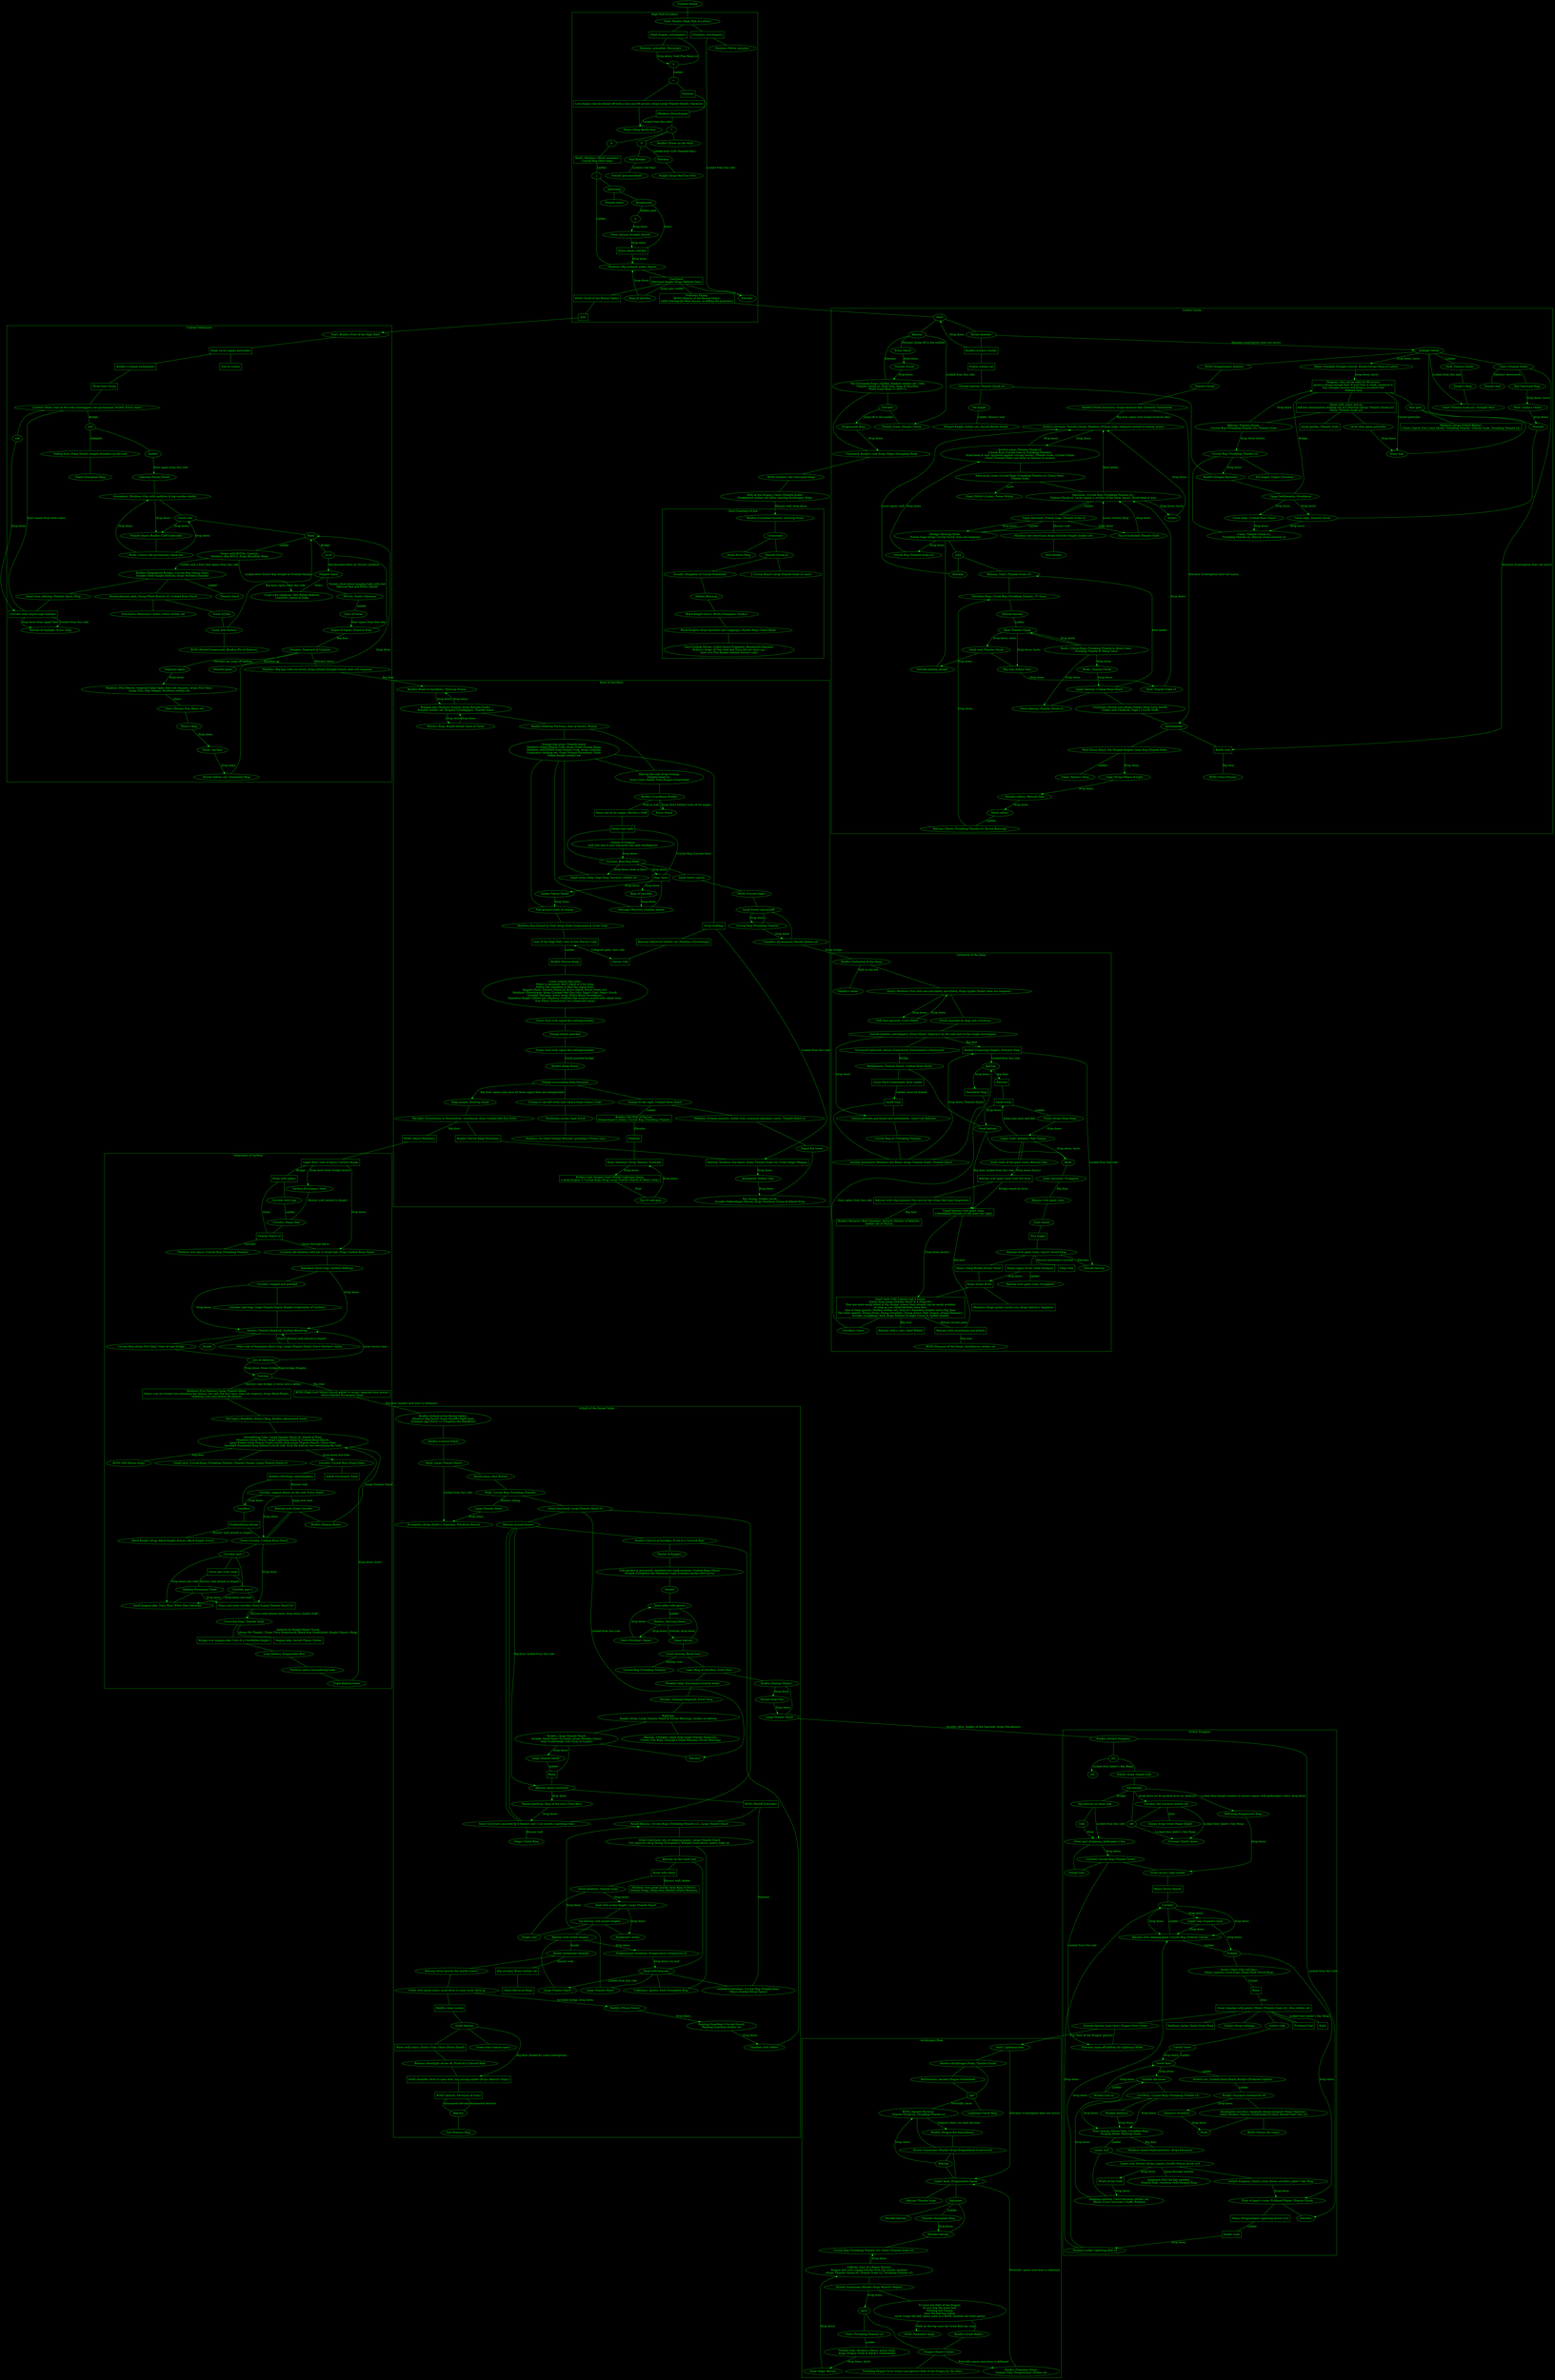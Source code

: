 // Unexplored nodes:

// Missing items:
// NG+ rings.

// Todo:
// Add all NPC Invaders.

graph maps {
	bgcolor=black;
	color=green1;
	fontcolor=green1;
	node [color=green1 fontcolor=green1];
	edge [color=green1 fontcolor=green1];

root [label="Firelink Shrine"];
root -- 1;

subgraph clusterHighwall {
	label = "High Wall of Lothric";
	1 [label="Start, Bonfire (High Wall of Lothric)"];
	a [label="Dead dragon, worshippers" shape=box];
	b [label="Crossbow, worshippers" shape=box];
	1 -- a;
	1 -- b;
	b -- 3 [dir=forward label="Locked from this side"];
	b -- 2;
	2 [label="Miniboss (Worm monster)"];
	a -- 4;
	a -- 5;
	4 -- 5 [dir=forward label="Drop down, Gold Pine Resin x2"];
	4 [label="Enemies, grenadier, Binoculars"];
	5 -- c [label="Ladder"];
	c -- d;
	c -- e;
	d [label="Live dragon (can be chased off with a bow and 99 arrows, drops Large Titanite Shard), Claymore" shape=box];
	e [label="Enemies" shape=box];
	e -- f;
	f [label="Miniboss (Swordsman)" shape=box];
	f -- 6 [dir=forward label="Locked from this side"];
	d -- 6;
	6 [label="Mimic (Deep Battle Axe)"];
	f -- 7;
	7 -- g;
	g [label="Bonfire (Tower on the Wall)"];
	7 -- 8;
	7 -- 9;
	9 -- h [label="Locked door (Lift Chamber Key)"];
	h [label="Elevator"];
	h -- hx1;
	hx1 [label="Knight (drops Red Eye Orb)"];
	9 -- 10;
	10 [label="Mail Breaker"];
	10 -- 11 [label="Locked (Cell Key)"];
	11 [label="Greirat (prisoner/thief)"];
	8 -- i;
	i [label="Roofs, Miniboss (Worm monster),\n\
Crystal Bug (Raw Gem)" shape=box];
	i -- j [label="Ladder"];
	j -- 13 [label="Ladder"];
	j -- 12;
	12 [label="Spearman"];
	12 -- 14;
	14 [label="Titanite shard"];
	12 -- 15;
	15 [label="Broadsword"];
	15 -- k [label="Hidden path"];
	k -- l [dir=forward label="Drop down" shape=box];
	l [label="Chest (Astora Straight Sword)"];
	l -- m [dir=forward label="Drop down"];
	15 -- m [label="Stairs"];
	m [label="Estus shard, Cell Key" shape=box];
	m -- 13 [dir=forward label="Drop down"];
	13 [label="Miniboss (Big polearm dude), Rapier"];
	13 -- n;
	n [label="Courtyard,\n\
Red-eyed knight (drops Refined Gem)" shape=box];
	n -- o;
	o [label="Priestess Emma,\n\
BOSS (Dancer of the Boreal Valley)\n\
(after beating all other bosses, or killing the priestess)" shape=box];
	n -- p;
	p [label="BOSS (Vordt of the Boreal Valley)" shape=box];
	p -- q;
	q [label="Exit" shape=box];
	n -- 3;
	3 [label="Elevator"];
	n -- r [label="Jump onto rooflet"];
	r [label="Ring of Sacrifice"];
	r -- 13 [dir=forward label="Drop down"];

	// [label=""];
}

subgraph clusterDarkCemetary {
	label = "Dark Cemetary of Ash";

	cf58 [label="Bonfire (Untended Graves), Shriving Stone"];
	cf58 -- cf59;
	cf59 [label="Crossroads"];
	cf59 -- cf60;
	cf59 -- cf61;
	cf60 [label="Ashen Estus Ring"];
	cf61 [label="Titanite Chunk x2"];
	cf61 -- cf62;
	cf62 [label="Invader (Daughter of Crystal Kriemhild)"];
	cf61 -- cf63;
	cf63 [label="2 Crystal Beasts (drop Titanite Scale x2 each)"];
	cf62 -- cf64;
	cf64 [label="Hidden Blessing"];
	cf64 -- cf65;
	cf65 [label="Black Knight Glaive, BOSS (Champion Gundyr)"];
	cf65 -- cf66;
	cf66 [label="Black Knights (drop Gauntlets and Leggings), Hornet Ring, Chaos Blade"];
	cf66 -- cf67;
	cf67 [label="Dark Firelink Shrine, Coiled Sword Fragment, Blacksmith Hammer,\n\
Hollow's Ashes (if Yoel died and Yuria did not show up),\n\
Eyes of a Fire Keeper (behind illusory wall)"];

	// [label=""];
}

o -- lc1;

q -- us1 [dir=forward];

subgraph clusterUndeadSettlement {
	label = "Undead Settlement";
	us1 [label="Start, Bonfire (Foot of the High Wall)"];
	us1 -- us2;
	us2 [label="Road, Lever (opens portcullis)" shape=box];
	us2 -- us3;
	us2 -- us4;
	us4 [label="Yoel of Londor" shape=box];
	us3 [shape=box label="Bonfire (Undead Settlement)"];
	us3 -- us5;
	us5 [shape=box label="Three-story house"];
	us5 -- us6;
	us6  [label="Loretta's Bone, tree on fire with worshippers, fat pyromancer, Ember, Estus shard"];
	us6 -- us8;
	us6 -- us9 [label="Bridge"];
	us9 -- us10;
	us9 -- us11 [label="Sidepath"];
	us11 [label="Fading Soul, Plank Shield, ranged attackers on the roof"];
	us11 -- us11b;
	us11b [label="Flame Stoneplate Ring"];
	us10 [label="Stables"];
	us10 -- us12 [dir=forward label="Door opens from this side"];
	us12 [label="Caduceus Round Shield"];
	us12 -- us13
	us13 [label="Grenadiers, Miniboss (Guy with cauldron & big wooden shield)"];
	us13 -- us14;
	us14 [label="South side"];
	us14 -- us15 [dir=forward label="Drop down"];
	us13 -- us15 [dir=forward label="Drop down"];
	us15 [label="Titanite shard, Bonfire (Cliff Underside)"];
	us15 -- us16;
	us16 [label="Roofs, Cornyx the pyromancer, Hand Axe"];
	us16 -- us14 [dir=forward label="Drop down"];
	us16 -- us13 [dir=forward label="Drop down"];
	us14 -- us17;
	us17 [label="Road"];
	us17 -- us18 [label="Bridge"];
	us17 -- us20 [label="Ladder"];
	us20 [label="Sewer with ROUSs, Caestus,\n\
Miniboss (Big ROUS, drops Bloodbite Ring)"];
	us20 -- us33 [dir=forward label="Locked door (Grave Key, bought at Firelink Shrine.)"];
	us20 -- us22 [dir=forward label="Ladder and a door that opens from this side"];
	us22 [label="Bonfire (Dilapidated Bridge), Crystal Bug (Sharp Gem),\n\
Invader (Holy Knight Hodrick, drops Vertebra Shackle)"];
	us22 -- us23 [label="Ladder"];
	us23 [label="Titanite shard"];
	us22 -- us24;
	us24 [label="Small town clearing, Titanite shard, Whip"];
	us24 -- us25;
	us25 [shape=box label="Corridor with corpse-cage enemies"];
	us25 -- us26 [dir=forward label="Locked from this side"];
	us26 [label="Warrior of Sunlight, Estus Soup"];
	us25 -- us26 [dir=forward label="Drop down from upper floor"];
	us25 -- us6 [label="Door (opens from both sides)"];
	us22 -- us27;
	us8 -- us25 [dir=forward label="Drop down"];
	us27 [label="Bombardement path, Young White Branch x3, Undead Bone Shard"];
	us27 -- us28;
	us28 [label="Great Scythe"];
	us27 -- us29;
	us29 [label="Graveyard, Mortician's Ashes, Cleric clothes set"];
	us28 -- us30;
	us30 [label="Castle with flowers"];
	us30 -- us17 [dir=forward label="Big door, opens from this side"];
	us30 -- us31;
	us31 [label="BOSS (Rotted Greatwood), Bonfire (Pit of Hollows)"];
	us18 -- us32 [dir=forward label="Get knocked down by thrown cauldron"];
	us32 [label="Titanite shard"];
	us32 -- us33 [label="Stairs"];
	us32 -- us34 [label="Tunnel, shoot down hanging body with loot\n\
(Blessed Red and White Shield)"];
	us33 [label="Crypt with skeletons, Red Hilted Halberd,\n\
Loincloth, statue of Velka"];
	us34 [label="ROUSs, Saint's Talisman"];
	us34 -- us36 [label="Ladder"];
	us36 -- us37 [dir=forward label="Door opens from this side"];
	us36 [label="Irina of Carim"];
	us37 [label="Eygon of Carim, friend to Irina"];
	us18 -- us37;
	us37 -- us38 [label="Big door"];
	us38 [label="Elevator, Siegward of Catarina"];
	us38 -- us39 [label="Elevator down"];
	us39 [label="Miniboss (Big guy with ice sword, drops Irithyll Straight Sword, does not respawn)"];
	us38 -- us40 [label="Elevator up"];
	us40 [label="Peaceful giant"];
	us38 -- us41 [label="Elevator up, jump off halfway"];
	us41 [label="Siegward again"];
	us41 -- us42 [dir=forward label="Drop down"];
	us42 [label="Miniboss (Fire Demon, Siegward helps fight, does not respawn, drops Fire Gem),\n\
Large Club, Pale Tongue, Northern clothes set"];
	us42 -- us43 [label="Stairs"];
	us43 [label="Chest (Human Pine Resin x4)"];
	us43 -- us44;
	us44 [label="Flynn's Ring"];
	us44 -- us45 [dir=forward label="Drop down"];
	us45 [label="Tower, top floor"];
	us45 -- us46 [dir=forward label="Drop down"];
	us46 [label="Mirrah clothes set, Chloranthy Ring"];
	us46 -- us17 [dir=forward label="Drop down"];

	// [label=""];
}

us39 -- rs1 [dir=forward label="Big door"];

subgraph clusterRoadOfSacrifices {
	label = "Road of Sacrifices";
	rs1 [label="Bonfire (Road of Sacrifices), Shriving Stones"];
	rs1 -- rs2 [dir=forward label="Drop down"];
	rs2 [label="Brigand Axe, Miniboss (hunter, drops Butcher Knife),\n\
Brigand clothes set, Brigand Twindaggers, Titanite shard"];
	rs2 -- rs1 [dir=forward label="Drop down"];
	rs2 -- rs2b [dir=forward label="Drop down"];
	rs2b [label="Morne's Ring, Braille Divine Tome of Carim"];
	rs2b -- rs2 [dir=forward label="Drop down"];
	rs2 -- rs3;
	rs3 [label="Bonfire (Halfway Fortress), Anri of Astora, Horace"];
	rs3 -- rs4;
	rs4 [label="Swamp (big area), Titanite shard,\n\
Miniboss (Giant Enemy Crab, drops Great Swamp Ring),\n\
Miniboss (ANOTHER Giant Enemy Crab, drops nothing),\n\
Conjurator clothing set, Great Swamp Pyromancy Tome,\n\
Fallen Knight clothes set"];
	rs4 -- rs5;
	rs5 [shape=box label="Stone building"];
	rs5 -- rs6 [dir=forward label="Locked from this side"];
	rs5 -- rs7;
	rs7 [shape=box label="Balcony, Sellsword clothes set, Miniboss (Swordsman)"];
	rs3 -- rs8;
	rs4 -- rs8;
	rs8 [label="Hills by the side of the Swamp,\n\
Titanite shard x2, \n\
Grass Crest Shield, Twin Dragon Greatshield"];
	rs8 -- rs9;
	rs4 -- rs10;
	rs9 [label="Bonfire (Crucifixion Woods)"];
	rs10 [label="Small stone cellar, Sage Ring, Sorcerer clothes set"];
	rs4 -- rs11;
	rs11 [label="Message (Warriors slumber ahead)"];
	rs4 -- rs12;
	rs12 [label="Flat ground south of swamp"];
	rs12 -- rs13;
	rs9 -- rs14;
	rs14 [label="Estus Shard"];
	rs9 -- rs15 [label="Hole in wall"];
	rs9 -- rs14 [dir=forward label="Drop down behind room of ice mages"];
	rs15 [shape=box label="Room full of ice mages, Heretic's Staff"];
	rs15 -- rs21;
	rs16 -- rs12 [dir=forward label="Drop down"];
	rs16 [label="Golden Falcon Shield"];
	rs11 -- rs18;
	rs18 [shape=box label="Stair room"];
	rs18 -- rs16 [dir=forward label="Drop down"];
	rs18 -- rs19 [dir=forward label="Drop down"];
	rs19 [label="Ring of Sacrifice"];
	rs19 -- rs11 [dir=forward label="Drop down"];
	rs13 [label="Miniboss Duo (Sword & Club, drops Exile Greatsword & Great Club)"];
	rs21 [shape=box label="Stone ruin walls"];
	rs21 -- rs18 [label="Crystal Bug (Crystal Gem)"];
	rs21 -- rs22;
	rs21 -- rs25;
	rs22 [label="Corridor, Blue Bug Pellet"];
	rs22 -- rs10 [dir=forward label="Drop down (hole in floor)"];
	rs13 -- rs20;
	rs20 [shape=box label="View of the High Wall, view of loot (Farron Coal)"];
	rs20 -- rs23 [label="Ladder"];
	rs23 [shape=box label="Bonfire (Farron Keep)"];
	rs22 -- rs18 [dir=forward label="Drop down"];
	rs22 -- rs24;
	rs24 [label="Small forest canyon"];
	rs24 -- rs26;
	rs26 [label="BOSS (Crystal Sage)"];
	rs25 -- rs22 [dir=forward label="Drop down"];
	rs25 [label="Orbeck of Vinheim\n\
(will only join if your character has high intelligence)"];
	rs26 -- rs27;
	rs27 [label="Small forest canyon/cliff"];
	rs27 -- rs28 [dir=forward label="Drop down"];
	rs28 [label="Crystal Bug (Twinkling Titanite)"];
	rs28 -- rs27;
	rs27 -- rs29;
	rs28 -- rs29 [dir=forward label="Drop down"];
	rs29 [label="Campfire, pyromancer, Herald clothes set"];
	rs7 -- rs32;
	rs32 [shape=box label="Farron Coal"];
	rs20 -- rs32 [dir=both label="Collapsed gate, view only"];
	rs6 [shape=box label="Miniboss (Ice Beast, like the one from the first level)"];
	rs23 -- rs33;
	rs33 [label="Lower swamp (big area),\n\
Water is poisoned; don't stand in it for long.\n\
Follow the campfires to find the signal fires.\n\
Ragged Mask, Titanite Shard x5, Estus Shard, Prism Stone x10,\n\
Miniboss (Swordsman, drops Cracked Red Eye Orb), Sage's Coal, Sage's Scroll,\n\
Sunlight Talisman, Estus Soup, Wolf's Blood Swordgrass,\n\
Nameless Knight clothes set, Miniboss (Godzilla-like creature armed with whole tree),\n\
Iron Flesh, Greatsword (on a dead-end ramp)"];
	rs33 -- rs34;
	rs34 [label="Stone ruins with signal fire (extinguishable)"];
	rs34 -- rs34b;
	rs34b [label="Swamp island, guarded"];
	rs34b -- rs35;
	rs35 [label="Stone ruins with signal fire (extinguishable)"];
	rs35 -- rs36 [label="Small guarded bridge"];
	rs36 [label="Bonfire (Keep Ruins)"];
	rs36 -- rs37;
	rs37 [label="Swamp surrounding Keep Entrance"];
	rs37 -- rs38 [dir=forward label="Big door, opens only once all three signal fires are extinguished"];
	rs38 [label="Keep proper, Shriving Stone"];
	rs37 -- rs39;
	rs39 [label="Swamp to the left (with loot) (and a Giant Enemy Crab)"];
	rs37 -- rs40;
	rs40 [label="Swamp to the right, Undead Bone Shard"];
	rs40 -- rs41 [label="Ladder"];
	rs41 [shape=box label="Bonfire (Old Wolf of Farron),\n\
Dreamchaser's Ashes, Crystal Bug (Twinkling Titanite)"];
	rs41 -- rs42 [label="Elevator"];
	rs39 -- rs43;
	rs43 [label="Mushroom corner, Sage Scroll"];
	rs43 -- rs44;
	rs44 [label="Miniboss (3x Giant Swamp Monster) guarding a Poison Gem"];
	rs42 [shape=box label="Platform"];
	rs42 -- rs45;
	rs45 [shape=box label="Road, Miniboss (Stray Demon), Greataxe"];
	rs45 -- rs46 [dir=forward label="Drop down"];
	rs46 [shape=box label="Broken road, Dragon Crest Shield, Lightning Spear,\n\
a dead dragon, 3 Crystal Bugs (drop Large Titanite Shards & Heavy Gem)"];
	rs46 -- rs47 [label="Stair"];
	rs47 [label="Top of road-gate"];
	rs47 -- rs45 [dir=forward label="Drop down"];
	rs40 -- rs48;
	rs48 [label="Miniboss (Swamp monster, wields tree, summons kamikaze souls), Titanite Shard x2"];
	rs48 -- rs49;
	rs49 [label="Signal fire tower"];
	rs49 -- rs54;
	rs54 [label="Far swamp, Golden Scroll,\n\
Invader (Yellowfinger Heysel, drops Xanthous Crown & Heysel Pick)"];
	rs55 [label="Atonement, Hollow Gem"];
	rs55 -- rs54 [dir=forward label="Drop down"];
	rs38 -- rs50;
	rs50 [label="Big fight (Swordsmen vs Werewolves, swordsmen drop Cracked Red Eye Orbs)"];
	rs50 -- rs51 [label="Big door"];
	rs51 [shape=box label="BOSS (Abyss Watchers)"];
	rs50 -- rs52;
	rs52 [shape=box label="Bonfire (Farron Keep Perimeter)"];
	rs52 -- rs6;
	rs6 [shape=box label="Balcony, Miniboss (Ice beast, drops Titanite Scale x2), Great Magic Weapon"];
	rs6 -- rs55 [dir=forward label="Drop down"];

	// [label=""];
}

rs51 -- cc1;

rs29 -- cd1 [label="Stone bridge"];

subgraph clusterCathedralOfTheDeep {
	label = "Cathedral of the Deep";

	cd1 [label="Bonfire (Cathedral of the Deep)"];
	cd1 -- cd1b [label="Path to the left"];
	cd1b [label="Paladin's Ashes"];
	cd1 -- cd2;
	cd2 [label="Stairs, Miniboss (Guy with axe and shield, and friend, drops Spider Shield, does not respawn)"];
	cd2 -- cd3 [dir=forward label="Drop down"];
	cd2 -- cd4;
	cd3 [label="Cliff road upwards, Crest Shield"];
	cd3 -- cd2 [dir=forward label="Drop down"];
	cd4 [label="Forest guarded by dogs and crossbows"];
	cd4 -- cd5;
	cd5 [label="Suicide bomber, worshippers, Estus Shard, Siegward (in the well next to the single worshipper)"];
	cd5 -- cd6 [dir=forward label="Big door"];
	cd5 -- cd7;
	cd7 [label="Graveyard labyrinth, Astora Greatsword, Executioner's Greatsword"];
	cd7 -- cd8 [label="Bridge"];
	cd8 [label="Battlements, Titanite Shard, Undead Bone Shard"];
	cd8 -- cd9;
	cd9 [label="Great balcony"];
	cd9 -- cd10 [dir=forward label="Big door, locked from this side"];
	cd9 -- cd11;
	cd11 [label="Roofs"];
	cd6 [shape=box label="Bonfire (Cleansing Chapel), Notched Whip"];
	cd6 -- cd12 [dir=forward label="Locked from this side"];
	cd6 -- cd13 [dir=forward label="Locked from this side"];
	cd18 -- cd6 [dir=forward label="Drop down, Titanite Shard"];
	cd8 -- cd15;
	cd15 [shape=box label="Curse Ward Greatshield, Kick Ladder"];
	cd15 -- cd16 [dir=forward label="Ladder, must be kicked"];
	cd16 [shape=box label="Small room"];
	cd16 -- cd17;
	cd16 -- cd18;
	cd5 -- cd17 [dir=forward label="Drop down"];
	cd17 [label="Canyon between graveyard and battlements, Saint-tree Bellvine"];
	cd18 [label="Another graveyard, Miniboss (Ice Beast, drops Titanite Scale), Titanite Shard"];
	cd17 -- cd19;
	cd19 [label="Crystal Bug x2 (Twinkling Titanite)"];
	cd19 -- cd18;
	cd11 -- cd20;
	cd20 [label="Inner balconies, Evangelist"];
	cd20 -- cd21 [label="Big door"];
	cd21 [label="Balcony over giant room"];
	cd21 -- cd22;
	cd22 [label="Duel Charm"];
	cd22 -- cd23;
	cd23 [shape=box label="Fire mages"];
	cd23 -- cd24;
	cd24 [label="Balcony over giant room, Lloyd's Sword Ring"];
	cd24 -- cd12 [label="Elevator"];
	cd12 [label="Outside balcony"];
	cd24 -- cd25 [label="Narrow downstairs corridor"];
	cd25 [shape=box label="Deep Gem"];
	cd24 -- cd26;
	cd24 -- cd27;
	cd26 [shape=box label="Room (upper level), Seek Guidance"];
	cd26 -- cd29 [dir=forward label="Drop down"];
	cd26 -- cd28 [label="Ladder"];
	cd28 [label="Balcony over giant room, Evangelist"];
	cd29 [shape=box label="Room (lower level)"];
	cd27 [shape=box label="Mimic (Deep Braille Divine Tome)"];
	cd27 -- cd29;
	cd29 -- cd30;
	cd30 [shape=box label="Miniboss (Huge spider, curses you, drops Aldrich's Sapphire)"];
	cd29 -- cd31;
	cd31 [shape=box label="Giant room with 2 giants and 2 levers.\n\
Giants drop Large Titanite Shard & 4 Dung Pie.\n\
They are most easily killed in the sludge, where their attacks can be easily avoided,\n\
as long as you stand between their feet.\n\
One of them guards: Maiden clothes set, Soul of a Nameless Soldier, and a Big Door.\n\
The other guards: Drang Shoes, Drang Gauntlets, Drang Armor, Pale Tongue, Drang Hammers.\n\
Invader (Longfinger Kirk, drops Barbed Straight Sword & Spiked Shield)"];
	cd31 -- cd32;
	cd32 [label="Corridors, stairs"];
	cd32 -- cd13 [dir=forward label="Door opens from this side"];
	cd13 [label="Balcony"];
	cd13 -- cd18b [dir=forward label="Drop down"];
	cd18b [shape=box label="Poisonbite Ring"];
	cd18b -- cd18;
	cd13 -- cd35 [dir=forward label="Big door"];
	cd35 [shape=box label="Elevator"];
	cd35 -- cd36;
	cd36 [shape=box label="Small tower"];
	cd36 -- cd9 [dir=forward label="Drop down"];
	cd36 -- cd37 [label="Ladder"];
	cd37 [label="Priest (drops Deep Ring)"];
	cd37 -- cd38 [dir=forward label="Drop down"];
	cd38 [label="Upper roofs, Arbalest, Pale Tongue"];
	cd38 -- cd11 [dir=forward label="Drop down, hurts"];
	cd38 -- cd39;
	cd39 [label="Inner roofs of the giant room, Blessed Gem"];
	cd38 -- cd39;
	cd38 -- cd36 [dir=forward label="Jump (can miss and fall)"];
	cd31 -- cd40 [label="Behind second giant"];
	cd40  [shape=box label="Balcony with swordsman and priests"];
	cd40 -- cd41 [label="Fog door"];
	cd40 -- cd10 [label="Elevator"];
	cd10 [shape=box label="Upper balcony over giant room,\n\
Unbreakable Patches (if the stars are right)"];
	cd10 -- cd31 [dir=forward label="Drop down (hurts)"];
	cd41 [label="BOSS (Deacons of the Deep), Archdeacon clothes set"];
	cd39 -- cd42 [dir=forward label="Drop down (hurts)"];
	cd42 [shape=box label="Balcony over giant room with 3rd lever"];
	cd42 -- cd43;
	cd43 [shape=box label="Balcony with slug enemies (the neutral one drops Red Sign Soapstone)"];
	cd43 -- cd44 [label="Big door"];
	cd44 [shape=box label="Bonfire (Rosaria's Bed Chamber), Rosaria (Mother of Rebirth),\n\
clothes set of Thorns"];
	cd42 -- cd10 [dir=forward label="Bridge raised by lever"];
	cd31 -- cd45 [label="Big door"];
	cd45 [shape=box label="Balcony with a view, Saint Bident"];

	// [label=""];
}

subgraph clusterCatacombsOfCarthus {
	label = "Catacombs of Carthus";

	cc1 [shape=box label="Upper floor, view of abyss, Carthus Rouge"];
	cc1 -- cc2 [label="Bridge"];
	cc1 -- cc3 [dir=forward label="Drop down from bridge (hurts)"];
	cc1 -- cc55 [dir=forward label="Drop down"];
	cc2 [shape=box label="Room with pillars"];
	cc2 -- cc4;
	cc2 -- cc5 [label="Stairs"];
	cc4 [label="Corridor with trap"];
	cc4 -- cc7 [label="Ladder"];
	cc7 [label="Corridor, Sharp Gem"];
	cc7 -- cc5;
	cc5 -- cc55 [label="Stairs through abyss"];
	cc55 [label="Corridor, kill skeleton with hat to break ball, drops Undead Bone Shard"];
	cc55 -- cc8;
	cc5 -- cc9 [label="Corridor"];
	cc5 [shape=box label="Titanite Shard x2"];
	cc9 [label="Platform over abyss, Crystal Bug (Twinkling Titanite)"];
	cc3 [label="Carthus Pyromancy Tome"];
	cc3 -- cc7 [label="Illusory wall (attack to dispel)"];
	cc8 [label="Kamikaze Ghost trap, Carthus Milkring"];
	cc8 -- cc10;
	cc8 -- cc14 [dir=forward label="Drop down"];
	cc10 [label="Corridor, trapped and guarded"];
	cc10 -- cc14 [dir=forward label="Drop down"];
	cc10 -- cc13;
	cc13 [label="Corridor, ball-trap, Large Titanite Shard, Bonfire (Catacombs of Carthus)"];
	cc13 -- cc14;
	cc14 [label="Sewers, Titanite Shard x4, Carthus Bloodring"];
	cc14 -- cc15;
	cc15 [label="Crystal Bug (drops Fire Gem), View of rope bridge"];
	cc15 -- cc16;
	cc16 [label="Lots of skeletons"];
	cc16 -- cc17 [dir=forward label="Drop down, Stone bridge"];
	cc16 -- cc17 [label="Rope bridge (fragile)"];
	cc16 -- cc14 [dir=forward label="Lever lowers bars"];
	cc17 [label="Corridor"];
	cc17 -- cc18 [label="Big door"];
	cc18 [shape=box label="BOSS (High Lord Wolnir) (touch goblet to access separate boss arena),\n\
Grave Warden Pyromancy Tome"];
	cc14 -- cc20;
	cc20 [label="Ember"];
	cc14 -- cc21 [label="Stairs"];
	cc21 [label="Other side of Kamikaze Ghost trap, Large Titanite Shard, Grave Warden's Ashes"];
	cc21 -- cc14 [dir=forward label="Illusory wall (attack to dispel)"];
	cc17 -- cc22 [label="Destroy rope bridge, it turns into a ladder."];
	cc22 [shape=box label="Miniboss (Fire Demon), Large Titanite Shard,\n\
Mimic (can be tricked into attacking the demon, but only the first time; does not respawn, drops Black Blade),\n\
Skeletons (can also attack the demon)"];
	cc22 -- cc23;
	cc23 [label="Old Sage's Blindfold, Witch's Ring, Bonfire (Abandoned Tomb)"];
	cc23 -- cc24;
	cc24 [label="Smouldering Lake, Large Titanite Shard x4, Shield of Want,\n\
Miniboss (Great Worm, drops Lightning Stake & Undead Bone Shard),\n\
many Ember Giant Enemy Crabs (rarely drop Large Titanite Shard), Chaos Gem,\n\
Speckled Stoneplate Ring (behind a brick wall; trick the ballista into destroying the wall)"];
	cc24 -- cc25 [label="Fog door"];
	cc25 [label="BOSS (Old Demon King)"];
	cc24 -- cc26;
	cc26 [label="Small cave, Crystal Bugs (Twinkling Titanite, Titanite Chunk), Large Titanite Shard x2"];
	cc24 -- cc27 [dir=forward label="Drop down into hole"];
	cc27 [label="Corridor, Crystal Bug (Chaos Gem)"];
	cc27 -- cc28;
	cc27 -- cc29;
	cc28 [shape=box label="Bonfire (Old King's Antechamber)"];
	cc28 -- cc30;
	cc29 [shape=box label="Izalith Pyromancy Tome"];
	cc30 [label="Corridors"];
	cc30 -- cc31;
	cc31 [shape=box label="Firebreathing statues"];
	cc31 -- cc32;
	cc31 -- cc33 [label="Illusory wall (attack to dispel)"];
	cc33 [label="Black Knight (drops Black Knight Armor), Black Knight Sword"];
	cc32 [label="Great Corridor, Undead Bone Shard"];
	cc32 -- cc34;
	cc34 [label="Corridor, part 1"];
	cc34 -- cc35;
	cc34 -- cc36;
	cc35 [shape=box label="Grass and roots room"];
	cc35 -- cc36;
	cc36 [label="Corridor, part 2"];
	cc36 -- cc38 [dir=forward label="Drop down into hole"];
	cc34 -- cc38 [dir=forward label="Drop down into hole"];
	cc38 [label="Small magma lake, Toxic Mist, White Hair Talisman"];
	cc36 -- cc39;
	cc39 [shape=box label="Grass and roots corridor, Chest (Large Titanite Shard x3)"];
	cc39 -- cc40;
	cc40 [label="Curse-fog frogs, Titanite Scale"];
	cc40 -- cc41;
	cc39 -- cc40 [dir=forward label="Illusory wall behind chest, drop down, Izalith Staff"];
	cc40 -- cc42 [label="Ambush by Knight Slayer Tsorig\n\
(drops My Thanks!, Fume Ultra Greatsword, Black Iron Greatshield, Knight Slayer's Ring)"];
	cc42 [shape=box label="Magma lake, Sacred Flame, Ember"];
	cc41 [shape=box label="Bridge over magma lake, Soul of a Crestfallen Knight"];
	cc41 -- cc43;
	cc43 [label="Long ladders, Dragonrider Bow"];
	cc43 -- cc44;
	cc44 [label="Platform above Smouldering Lake"];
	cc44 -- cc45;
	cc45 [label="Triple Ballista tower"];
	cc45 -- cc24 [dir=forward label="Drop down, hurts"];
	cc35 -- cc46 [label="Illusory wall (attack to dispel)"];
	cc46 [label="Quelana Pyromancy Tome"];
	cc46 -- cc38;
	cc46 -- cc39 [dir=forward label="Drop down"];
	cc28 -- cc47 [label="Illusory wall"];
	cc47 [label="Corridor, magma slimes on the roof, Estus Shard"];
	cc47 -- cc32 [dir=forward label="Drop down"];
	cc47 -- cc30 [dir=forward label="Drop down"];
	cc47 -- cc48 [label="Jump over hole"];
	cc48 [label="Balcony over Great Corridor"];
	cc48 -- cc32;
	cc48 -- cc32;
	cc48 -- cc49;
	cc49 [label="Bonfire (Demon Ruins)"];
	cc49 -- cc24 [label="Large Titanite Shard"];
	cc32 -- cc39 [dir=forward label="Drop down"];

	// [label=""];
}

cc18 -- bv1 [label="Big door (locked until boss is defeated.)"];

subgraph clusterBorealValley {
	label = "Irithyll of the Boreal Valley";

	bv1 [label="Bonfire (Irithyll of the Boreal Valley),\n\
Miniboss (Big lizard, drops Pontiff's Right Eye),\n\
Summon sign (Sirris vs Creighton the Wanderer)"];
	bv1 -- bv2;
	bv2 [label="Bonfire (Central Irityll)"];
	bv2 -- bv3;
	bv3 [label="Road, Large Titanite Shard"];
	bv3 -- bv4 [dir=forward label="Locked from this side"];
	bv3 -- bv5;
	bv5 [label="Round plaza, blue flowers"];
	bv5 -- bv6;
	bv6 [label="Road, Crystal Bug (Twinkling Titanite)"];
	bv6 -- bvy1 [label="Illusory railing"];
	bvy1 [label="Large Titanite Shard"];
	bvy1 -- bv4 [dir=forward label="Drop down"];
	bv4 [label="Evangelist (drops Dorhy's Gnawing), Witchtree Branch"];
	bv6 -- bv7;
	bv7 [label="Outer Courtyard, Large Titanite Shard x3"];
	bv7 -- bv8 [dir=forward label="Locked from this side"];
	bv7 -- bv9;
	bv7 -- bv10;
	bv9 [label="Inner Courtyard, guarded by 2 flamers and 3 ice swords, Lightning Gem"];
	bv10 [label="Balcony around houses"];
	bv10 -- bv11;
	bv11 [label="Bonfire (Church of Yorshka), Proof of a Concord Kept"];
	bv11 -- bv12;
	bv11 -- bv13;
	bv13 [label="Chamber with rafters"];
	bv71 -- bv13 [dir=forward label="Drop down"];
	bv10 -- bv14 [dir=forward label="Big door, locked from this side"];
	bv10 -- bv9;
	bv10 -- bv9;
	bv9 -- bv15 [label="Illusory wall"];
	bv17 -- bv9 [dir=forward label="Drop down"];
	bv17 [label="Raised platform, Ring of the Sun's First Born"];
	bv14 -- bv17 [dir=forward label="Drop down"];
	bv14 [label="Balcony above courtyard"];
	bv15 [label="Magic Clutch Ring"];
	bv12 [label="Roster of Knights"];
	bv12 -- bv16;
	bv16 [label="Tree garden & graveyard, stealthed but weak enemies, Undead Bone Shard,\n\
Invader (Creighton the Wanderer) (only if beaten earlier with Sirris)"];
	bv16 -- bv19;
	bv19 [label="Streets"];
	bv19 -- bv20;
	bv20 [label="Dark cellar with ghosts"];
	bv20 -- bv21 [label="Ladder"];
	bv21 [label="Rafters, Shriving Stone"];
	bv21 -- bv21b [dir=forward label="Drop down"];
	bv21b [label="Chest (Yorshka's Spear)"];
	bv21b -- bv20 [dir=forward label="Drop down"];
	bv20 -- bv22;
	bv21 -- bv22 [dir=forward label="Outside, drop down"];
	bv22 [label="Upper balcony"];
	bv22 -- bv23;
	bv23 [label="Lower balcony, Blood Gem"];
	bv23 -- bv24;
	bv23 -- bv23b [label="Illusory wall"];
	bv23b [label="Crystal Bug (Twinkling Titanite)"];
	bv24 [label="Lake, Ring of Sacrifice, Great Heal"];
	bv24 -- bv25;
	bv25 [label="Flooded cellar, Excrement-covered Ashes"];
	bv24 -- bv26;
	bv26 [label="Bonfire (Distant Manor)"];
	bv25 -- bv27;
	bv27 [label="Kitchen, sleeping Siegward, Estus Soup"];
	bv27 -- bv28;
	bv28 [label="Ballroom,\n\
Knight (drops Large Titanite Shard & Divine Blessing), Archer on balcony"];
	bv26 -- bv30;
	bv30 [label="Large Titanite Shard"];
	bv29 [label="Rusted Gold Coin"];
	bv26 -- bv29 [dir=forward label="Drop down"];
	bv29 -- bv30 [dir=forward label="Drop down"];
	bv28 -- bv31;
	bv31 [label="Balcony, 2 Knights (each drop Large Titanite Shard x2),\n\
Chests (Leo Ring, Smough's Great Hammer, Divine Blessing)"];
	bv28 -- bv32;
	bv32 [label="Streets, Large Titanite Shard,\n\
Invader (Dark Spirit of Londor, drops Manikin Claws)\n\
(only if unfriendly with Yuria of Londor)"];
	bv32 -- bv8;
	bv8 [label="Elevator"];
	bv32 -- bv34;
	bv32 -- bv35 [dir=forward label="Drop down"];
	bv35 [label="Large Titanite Shard"];
	bv35 -- bv34 [label="Ladder"];
	bv34 [shape=box label="Room"];
	bv34 -- bv14;
	bv14 -- bv37;
	bv37 [shape=box label="BOSS (Pontiff Sulyvahn)"];
	bv37 -- bv38;
	bv38 [label="Round Balcony, Crystal Bugs (Twinkling Titanite x2), Large Titanite Shard"];
	bv38 -- bv40;
	bv40 [label="Great Courtyard, lots of sleeping giants, Large Titanite Shard\n\
Two warriors (drop Drang Twinspears), fireballs from above, giants wake up."];
	bv40 -- bv41;
	bv40 -- bv42;
	bv46 -- bv38 [dir=forward label="Drop down"];
	bv46 [label="Large Titanite Shard"];
	bv42 [label="Balcony on the south end"];
	bv42 -- bv43;
	bv43 [shape=box label="Room with stairs"];
	bv43 -- bv39;
	bv39 [label="Tower platform, Titanite Scale"];
	bv42 -- bv44;
	bv44 [label="Road with Deacons"];
	bv41 [label="Underpass, ghosts, Dark Stoneplate Ring"];
	bv44 -- bv41;
	bv44 -- bv45;
	bv44 -- bv46;
	bv45 [label="Cathedral balconies, Crystal Bug (Simple Gem),\n\
Mimic (Golden Ritual Spear)"];
	bv45 -- bv37 [label="Elevator"];
	bv43 -- bv47 [label="Illusory wall, ladder"];
	bv47 [shape=box label="Miniboss (two great lizards, drop Ring of Favor),\n\
Human Dregs, Deep Gem, Bonfire (Water Reserve)"];
	bv39 -- bv48;
	bv48 [label="Empty roof"];
	bv39 -- bv49 [dir=forward label="Drop down"];
	bv49 [label="Roof with archer knight, Large Titanite Shard"];
	bv44 -- bv55 [dir=forward label="Locked from this side"];
	bv49 -- bv51 [dir=forward label="Drop down"];
	bv51 [label="Easterner's Ashes"];
	bv49 -- bv52;
	bv52 -- bv48;
	bv52 -- bv51;
	bv52 [label="Top balcony with archer knights"];
	bv52 -- bv53;
	bv53 [label="Balcony with archer knights"];
	bv53 -- bv54 [label="Inside"];
	bv53 -- bv55;
	bv55 [label="Large Titanite Shard"];
	bv53 -- bv56 [dir=forward label="Drop down"];
	bv56 [label="Dragonslayer Greatbow, Dragonslayer Greatarrow x5"];
	bv56 -- bv44 [dir=forward label="Drop down via roof"];
	bv54 [label="Round ceremonial chamber"];
	bv54 -- bv57;
	bv57 [label="Balcony, lever (moves the nearby tower)"];
	bv57 -- bv58;
	bv58 [label="Tower with spiral stairs, push lever to raise tower back up"];
	bv58 -- bv59;
	bv59 [shape=box label="Bonfire (Anor Londo)"];
	bv59 -- bv60;
	bv60 [label="Great balcony"];
	bv60 -- bv61 [dir=forward label="Big door (locked by some contraption)"];
	bv60 -- bv62;
	bv60 -- bv63;
	bv62 [shape=box label="Room with stairs, Giant's Coal, Chest (Estus Shard)"];
	bv62 -- bv64;
	bv64 [label="Balcony, Moonlight Arrow x6, Proof of a Concord Kept"];
	bv64 -- bv61;
	bv61 -- bv65;
	bv65 [shape=box label="BOSS (Aldrich, Devourer of Gods)"];
	bv61 [shape=box label="Great chamber, lever to open door, big cursing spider (drops Aldrich's Ruby)"];
	bv63 [label="Green door (cannot open)"];
	bv65 -- bv66 [label="Automated elevator"];
	bv65 -- bv66 [label="Automated elevator"];
	bv66 [label="Balcony"];
	bv66 -- bv67;
	bv67 [label="Sun Princess Ring"];
	bv54 -- bv68 [label="Illusory wall"];
	bv68 [shape=box label="Big corridor, Brass clothes set"];
	bv68 -- bv69;
	bv69 [shape=box label="Chest (Reversal Ring)"];
	bv58 -- bv70 [dir=forward label="Invisible bridge, drop down"];
	bv70 [label="Bonfire (Prison Tower)"];
	bv70 -- bv71 [dir=forward label="Drop down"];
	bv71 [label="Painting Guardian's Curved Sword,\n\
Painting Guardian clothes set"];

	// [label=""];
}

bv30 -- id1 [label="Invader (Alva, Seeker of the Spurned, drops Murakumo)"];

subgraph clusterIrithyllDungeon {
	label = "Irithyll Dungeon";

	id1 [label="Bonfire (Irithyll Dungeon)"];
	id1 -- id2;
	id1 -- id49 [dir=forward label="Locked from this side"];
	id2 -- id3 [dir=forward label="Locked door (Jailer's Key Ring)"];
	id2 -- id4;
	id4 [label="Enemy drops Simple Gem"];
	id4 -- id5;
	id5 [label="Top balcony"];
	id5 -- id6 [dir=forward label="Drop down (or be pushed down by ambush)"];
	id6 [label="Corridor, Old Sorcerer clothes set"];
	id6 -- id7 [label="Door"];
	id7 [label="Enemy drops Great Magic Shield"];
	id6 -- id8 [dir=forward label="Locked door (Jailer's Key Ring)"];
	id8 [label="Prisoner Chief's Ashes"];
	id6 -- id9;
	id9 -- id8 [dir=forward label="Locked door (Jailer's Key Ring)"];
	id9 -- id5;
	id5 -- id54 [dir=forward label="Locked floor-length window to cavern (opens with Jailbreaker's Key), drop down"];
	id54 [label="Bellowing Dragoncrest Ring"];
	id54 -- id15 [dir=forward label="Drop down"];
	id5 -- id10 [label="Bridge"];
	id10 [label="Top balcony on other side"];
	id10 -- id11;
	id11 [label="Cells"];
	id11 -- id12 [dir=forward label="Door"];
	id12 [label="Other part of balcony, Jailbreaker's Key"];
	id10 -- id12 [dir=forward label="Locked from this side"];
	id12 -- id13 [dir=forward label="Drop down"];
	id13 [label="Corridor, Crystal Bug (Titanite Scale)"];
	id12 -- id14;
	id14 [label="Simple Gem"];
	id13 -- id14;
	id13 -- id25 [dir=forward label="Locked from this side"];
	id13 -- id15;
	id15 [label="Great cavern, high roadlet"];
	id15 -- id16;
	id16 [shape=box label="Mimic (Estus Shard)"];
	id16 -- id17;
	id17 [label="Corridor"];
	id17 -- id18 [dir=forward label="Drop down"];
	id17 -- id18 [dir=forward label="Drop down"];
	id17 -- id18 [label="Ladder"];
	id17 -- id19 [dir=forward label="Drop down"];
	id18 [label="Balcony with sleeping giant, Crystal Bug (Titanite Chunk)"];
	id18 -- id20 [label="Ladder"];
	id19 -- id18 [dir=forward label="Drop down"];
	id19 [label="Upper rear of giant's room"];
	id19 -- id20 [dir=forward label="Drop down"];
	id20 [label="Pickaxe"];
	id20 -- id21;
	id21 [label="Sewer, Chest (Old Cell Key),\n\
Mimic (spawns curse-frogs, drops Dark Clutch Ring)"];
	id20 -- id48 [dir=forward label="Drop down"];
	id21 -- id22 [label="Tunnel"];
	id22 [shape=box label="Room"];
	id22 -- id23 [label="Door"];
	id23 [shape=box label="Great chamber with jailors, Mimic (Titanite Scale x2), Alva clothes set"];
	id23 -- id24;
	id23 -- id26;
	id23 -- id55 [label="Locked door (Jailer's Key Ring)"];
	id55 [shape=box label="Karla"];
	id24 [label="Outside balcony (nice view), Dragon Torso Stone"];
	id24 -- id25;
	id25 [label="Elevator, jump off halfway for Lightning Blade"];
	id26 [shape=box label="Profaned Coal"];
	id26 -- id23;
	id23 -- id27;
	id27 [shape=box label="Xanthous Ashes, Dusk Crown Ring"];
	id23 -- id28;
	id28 [label="Enemy (drops nothing)"];
	id23 -- id29;
	id29 [label="Cavern road"];
	id29 -- id30;
	id30 [label="Cavern tower"];
	id30 -- id31 [dir=forward label="Drop down"];
	id30 -- id31 [label="Ladder"];
	id31 [label="Tower floor"];
	id34 -- id35 [label="Ladder"];
	id31 -- id32 [dir=forward label="Drop down"];
	id32 [label="Outside the tower"];
	id44 -- id32 [dir=forward label="Drop down"];
	id32 -- id39;
	id32 -- id33 [label="Ladder"];
	id33 [label="Rusted Coin x2"];
	id33 -- id31 [dir=forward label="Drop down"];
	id31 -- id34 [label="Ladder"];
	id34 [label="Stretch out, Undead Bone Shard, Bonfire (Profaned Capital)"];
	id35 [label="Bridge, Onislayer Greatarrow x8"];
	id35 -- id36;
	id35 -- id35b [dir=forward label="Drop down"];
	id35b [label="Onislayer Greatbow"];
	id35b -- id37 [dir=forward label="Drop down"];
	id36 [label="Handmaids (use fire), Gargoyle (drops Gargoyle Flame Hammer),\n\
Chest (Ember), Mimics (Greatshield of Glory, Rusted Gold Coin x2)"];
	id36 -- id37;
	id36 -- id38;
	id37 [label="Road"];
	id38 [label="BOSS (Yhorm the Giant)"];
	id39 [label="Corridors, Crystal Bugs (Twinkling Titanite x2)"];
	id39 -- id46;
	id39 -- id40 [dir=forward label="Drop down"];
	id39 -- id40 [dir=forward label="Drop down"];
	id40 [label="Toxic swamp, Poison Gem, Cursebite Ring,\n\
Purging Stone, Shriving Stone"];
	id40 -- id41 [label="Big door"];
	id41 [label="Miniboss (hand-whale-monsters, drops Eleonora)"];
	id40 -- id42 [label="Ladder"];
	id42 [label="Lower roof"];
	id42 -- id43;
	id42 -- id44;
	id43 [label="Upper roof, Hunter (drops Logan's Scroll), Poison Arrow x18"];
	id43 -- id45;
	id43 -- id47 [dir=forward label="Drop down"];
	id47 [shape=box label="Wrath of the Gods"];
	id47 -- id44 [dir=forward label="Drop down"];
	id45 [label="Irithyll dungeon, Giant's room (lower corridor), Jailer's Key Ring"];
	id45 -- id48 [dir=forward label="Drop down"];
	id44 [label="Sleeping monster, Court Sorcerer clothes set,\n\
Mimic (Court Sorcerer's Staff), Rubbish"];
	id46 [label="Wooden platform"];
	id46 -- id40 [dir=forward label="Drop down"];
	id48 [label="Floor of giant's room, Profaned Flame, Titanite Chunk"];
	id48 -- id49;
	id49 [label="Elevator"];
	id48 -- id50;
	id50 [shape=box label="Mimic (Dragonslayer Lightning Arrow x10)"];
	id50 -- id51 [label="Ladder"];
	id51 [shape=box label="Empty room"];
	id51 -- id52 [dir=forward label="Drop down"];
	id52 [label="Wooden rooflet, Lightning Bolt x9"];
	id52 -- id17 [dir=forward label="Drop down"];
	id52 -- id18 [dir=forward label="Drop down"];
	id43 -- id53 [label="Jump through window"];
	id53 [label="Siegward (Old Cell Key needed),\n\
Titanite Slab, Covetous Gold Serpent Ring"];

	// [label=""];
}

subgraph clusterLothricCastle {
	label = "Lothric Castle";

	lc1 [label="Start"];
	lc1 -- lc2;
	lc1 -- lc3;
	lc2 [label="Balcony"];
	lc2 -- lcx1 [dir=forward label="Locked from this side"];
	lc2 -- lc4 [label="Elevator"];
	lc3 [label="Burial chamber"];
	lc3 -- lc26 [dir=forward label="Elevator (contraption does not move)"];
	lc3 -- lc5;
	lc5 [shape=box label="Bonfire (Lothric Castle)"];
	lc5 -- lc6;
	lc5 -- lc1 [dir=forward label="Drop down"];
	lc6 [shape=box label="Prayer clothes set"];
	lc6 -- lc7;
	lc7 [label="Outside balcony, Titanite Chunk x4"];
	lc7 -- lc8;
	lc7 -- lc9;
	lc8 [label="Fat knight"];
	lc8 -- lc10 [label="Ladder, Illusory wall"];
	lc10 [label="Winged Knight clothes set, Sacred Bloom Shield"];
	lc9 [label="Bonfire (Dragon Barracks)"];
	lc9 -- lc11;
	lc18 -- lc9 [dir=forward label="Drop down"];
	lc11 [label="Upper battlements, Greatlance"];
	lc11 -- lc23 [dir=forward label="Drop down"];
	lc19 [label="Canal, Titanite Chunk x2,\n\
Twinkling Titanite x2, Abyssal worm-monster x2"];
	lc11 -- lc12 [label="Bridge"];
	lc12 [shape=box label="Dragons, who can be slain by 99 arrows,\n\
given a strong enough bow. If your bow is weak, reinforce it,\n\
buy stronger arrows and bring a crossbow too.\n\
Refined Gem"];
	lc12 -- lc13;
	lc12 -- lc14;
	lc12 -- lc25 [dir=forward label="Closed portcullis"];
	lc13 [shape=box label="Room with stairs and an\n\
eldritch abomination sticking out of a doorway (drops Titanite Chunk x2),\n\
Mimic (Titanite Scale x2)"];
	lc13 -- lc15;
	lc15 [label="Balcony, Titanite Chunk,\n\
Crystal Bug (Twinkling Titanite x2), Titanite Scale"];
	lc15 -- lc12 [dir=forward label="Drop down"];
	lc15 -- lc18 [dir=forward label="Drop down (hurts)"];
	lc18 [label="Crystal Bug (Twinkling Titanite x2)"];
	lc13 -- lc16;
	lc16 [label="Lever that opens portcullis"];
	lc16 -- lc25 [dir=forward label="Drop down"];
	lc13 -- lc17;
	lc17 [shape=box label="Small garden, Titanite Scale"];
	lc19 -- lc18;
	lc18 -- lc20;
	lc20 [label="Fat knight, Sniper Crossbow"];
	lc14 [label="Raw gem"];
	lc14 -- lc21;
	lc21 [shape=box label="Miniboss (drops Irithyll Rapier),\n\
Chests (Spirit Tree Crest Shield, Twinkling Titanite, Titanite Scale, Twinkling Titanite x2)"];
	lc14 -- lc22;
	lc22 -- lc23;
	lc22 [label="Enemies"];
	lc23 [label="Canal edge, Titanite Chunk"];
	lc23 -- lc19 [dir=forward label="Drop down"];
	lc11 -- lc24 [dir=forward label="Drop down"];
	lc24 [label="Canal edge, Undead Bone Shard"];
	lc24 -- lc19 [dir=forward label="Drop down"];
	lc25 [label="Entry hall"];
	lc25 -- lc26;
	lc26 [label="Sunlight Medal"];
	lc26 -- lc27;
	lc26 -- lcx2 [dir=forward label="Drop down, hurts"];
	lcx2 [label="Mimic (Sunlight Straight Sword), Braille Divine Tome of Lothric"];
	lcx2 -- lc12 [dir=forward label="Drop down, hurts"];
	lc27 [label="BOSS (Dragonslayer Armour)"];
	lc26 -- lc28;
	lc28 [label="Chest (Titanite Scale)"];
	lc28 -- lc71 [dir=forward label="Elevator (Contraption does not move)"];
	lc28 -- lc73 [label="Elevator downwards"];
	lc73 [label="Titanite slab"];
	lc28 -- lc29;
	lc29 [label="Red Tearstone Ring"];
	lc29 -- lcy1 [dir=forward label="Drop down, hurts"];
	lcy1 [label="Roof, Caitha's Chime"];
	lcy1 -- lc22 [dir=forward label="Drop down"];
	lc26 -- lc30 [label="Ladder"];
	lc26 -- lc32 [dir=forward label="Locked from this side"];
	lc30 [label="Roof, Titanite Chunk"];
	lc30 -- lc31;
	lc31 [label="Knight's Ring"];
	lc31 -- lc32;
	lc32 [label="Chest (Titanite Scale x3), Sunlight Altar"];
	lc27 -- lc33;
	lc33 [label="Titanite Chunk"];
	lc33 -- lc34;
	lc34 [label="Bonfire (Grand Archives), Grand Archives Key, Gotthard Twinswords"];
	lc34 -- lc35 [label="Big door (open with Grand Archives Key)"];
	lc34 -- lc64 [dir=forward label="Elevator (Contraption does not move)"];
	lc35 [label="Archive entrance, Titanite Chunk, Miniboss (Freeze Sage, teleports around to nearby areas)"];
	lc35 -- lc36 [dir=forward label="Drop down"];
	lc36 [label="Archive maze, Titanite Chunk x2,\n\
Crystal Bug (Crystal Gem & Twinkling Titanite),\n\
'Dunk head in wax' (protects against cursing hands), Titanite Scale, Crystal Chime,\n\
Chest (Titanite Slab) (use lever on balcony to access)"];
	lc36 -- lc35 [dir=forward label="Drop down"];
	lc36 -- lc37;
	lc37 [label="Dark misty room, Crystal Bugs (Twinkling Titanite x2, Chaos Gem),\n\
Titanite Scale"];
	lc37 -- lc37b [dir=forward label="Lever"];
	lc37b [label="Chest (Witch's Locks), Power Within"];
	lc37 -- lc38;
	lc38 [label="Balconies, Crystal Bug (Twinkling Titanite x2),\n\
Titanite Chunk x2, Lever (opens a section of the lower maze), 'Dunk head in wax'"];
	lc38 -- lc35 [dir=forward label="Kick ladder"];
	lc39 [label="Top of bookshelf, Titanite Scale"];
	lc39 -- lc38 [dir=forward label="Drop down"];
	lc38 -- lc35b [dir=forward label="Drop down, hurts"];
	lc35b [label="Avelyn"];
	lc35b -- lc35 [dir=forward label="Drop down"];
	lc40 -- lc39 [dir=forward label="Drop down"];
	lc52 -- lc38 [dir=forward label="Drop down"];
	lc52 [label="Roof, Titanite Scale x3"];
	lc40 [label="Upper balconies, Freeze Sage, Titanite Scale x2"];
	lc38 -- lc40;
	lc38 -- lc40 [label="Ladder"];
	lc40 -- lc41 [label="Illusory wall"];
	lc41 [label="Miniboss (Ice sword guy, drops Outrider Knight clothes set)"];
	lc40 -- lc42 [dir=forward label="Drop down"];
	lc42 [label="Bridge, Shriving Stone,\n\
Freeze Sage (drops Crystal Scroll, does not respawn)"];
	lc40 -- lc42 [label="Ladder"];
	lc42 -- lc38 [dir=forward label="Lever, Scholar Ring"];
	lc42 -- lc43;
	lc43 [label="Outside balcony, Knight"];
	lc42 -- lc44;
	lc42 -- lc54 [dir=forward label="Drop down"];
	lc54 [label="Crystal Bug (Titanite Scale x2)"];
	lc44 -- lc45;
	lc45 [label="Elevator"];
	lc45 -- lc35 [dir=forward label="Lever opens wall"];
	lc44 -- lc46;
	lc46 [label="Balcony, Chest (Titanite Scale x3)"];
	lc46 -- lc47;
	lc47 [label="Fleshbite Ring, Crytal Bug (Twinkling Titanite, ??? Gem)"];
	lc47 -- lc48;
	lc48 [label="Outside balcony"];
	lc48 -- lc49 [label="Ladder"];
	lc49 [label="Roof, Titanite Chunk"];
	lc49 -- lc50 [dir=forward label="Drop down, hurts"];
	lc50 [label="Big roof, Hollow Gem"];
	lc49 -- lc51 [dir=forward label="Drop down, hurts"];
	lc51 [label="Small roof, Titanite Chunk"];
	lc51 -- lc43 [dir=forward label="Drop down"];
	lc51 -- lc50;
	lc50 -- lc52 [dir=forward label="Drop down"];
	lc41 -- lc53;
	lc53 [label="Soul Stream"];
	lc54 -- lc36 [dir=forward label="Drop down"];
	lc4 [label="The Consumed King's Garden, Shadow clothes set, Claw,\n\
Titanite Chunk x2, Dark Gem, Ring of Sacrifice,\n\
Wood Grain Ring +1 (NG+1)"];
	lc4 -- lc55;
	lc55 [label="Courtyard, Knights (one drops Magic Stoneplate Ring)"];
	lcx15 -- lc55 [dir=forward label="Drop down"];
	lc4 -- lcy3;
	lcy3 [label="Elevator"];
	lcy3 -- lcx15 [dir=forward label="Jump off in the middle"];
	lcx15 [label="Dragonscale Ring"];
	lcy3 -- lcx1;
	lcx1 [label="Titanite Scale, Titanite Chunk"];
	lc2 -- lc57 [label="Elevator (jump off in the middle)"];
	lc57 -- lc58 [dir=forward label="Drop down"];
	lc57 [label="Estus Shard"];
	lc58 [label="Titanite Chunk"];
	lc58 -- lc4 [dir=forward label="Drop down"];
	lc49 -- lc59;
	lc59 [label="Roofs, Crystal Bugs (Twinking Titanite & Heavy Gem,\n\
Twinking Titanite & Sharp Gem)"];
	lc59 -- lc63 [dir=forward label="Drop down"];
	lc59 -- lc49 [dir=forward label="Drop down"];
	lc59 -- lc60 [dir=forward label="Drop down"];
	lc60 [label="Roofs, Titanite Chunk"];
	lc60 -- lc61 [dir=forward label="Drop down"];
	lc61 [label="Upper balcony, Undead Bone Shard"];
	lc61 -- lc46 [dir=forward label="Kick ladder"];
	lc61 -- lc62;
	lc62 [label="Courtyard, Hunter trio (drops Golden Wing Crest Shield,\n\
Onikiri and Ubadachi, Sage's Crystal Staff)"];
	lc61 -- lc63;
	lc63 [label="Outer balcony, Titanite Chunk x2"];
	lc62 -- lc64;
	lc64 [label="Antechamber"];
	lc64 -- lc65;
	lc65 [label="Roof, Estus Shard, Fat Winged Knights (may drop Titanite Slab)"];
	lc65 -- lc67 [dir=forward label="Drop down"];
	lc65 -- lc66 [label="Ladder"];
	lc66 [label="Tower, Hunter's Ring"];
	lc64 -- lc71;
	lc67 [label="Cage, Divine Pillars of Light"];
	lc67 -- lc68 [dir=forward label="Drop down"];
	lc68 [label="Wooden rafters, Blessed Gem"];
	lc68 -- lc69 [dir=forward label="Drop down"];
	lc69 [label="Metal rafters"];
	lc69 -- lc70 [label="Ladder"];
	lc70 [label="Balcony, Chests (Twinkling Titanite x3, Divine Blessing)"];
	lc70 -- lc47 [dir=forward label="Drop down"];
	lc71 [shape=box label="Battle road"];
	lc71 -- lc72 [label="Big door"];
	lc72 [label="BOSS (Twin Princes)"];

	// [label=""];
}

lc55 -- hw56;

	hw56 [label="BOSS (Oceiros, the Consumed King)"];
	hw56 -- hw57;
	hw57 [label="Path of the Dragon, Chest (Titanite Scale),\n\
Drakeblood clothes set (after clearing Archdragon Peak)"];

hw57 -- cf58 [dir=forward label="Illusory wall, drop down"];

id24 -- ap1 [dir=forward label="Use 'Path of the Dragon' gesture"];

subgraph clusterArchdragonPeak {
	label = "Archdragon Peak";

	ap1 [label="Start, Lightning Gem"];
	ap1 -- ap2;
	ap2 [label="Bonfire (Archdragon Peak), Titanite Chunk"];
	ap1 -- ap11 [dir=forward label="Elevator (Contraption does not move)"];
	ap2 -- ap4;
	ap6 -- ap5;
	ap4 [label="Battlements, Ancient Dragon Greatshield"];
	ap5 [label="Lightning Clutch Ring"];
	ap2 -- ap6;
	ap4 -- ap6;
	ap6 -- ap7 [label="Portcullis, lever"];
	ap7 [label="BOSS (Ancient Wyvern),\n\
Titanite Chunk x2, Twinkling Titanite x4"];
	ap7 -- ap8 [dir=forward label="Teleport when you beat the boss"];
	ap8 [label="Bonfire (Dragon-Kin Mausoleum)"];
	ap8 -- ap9;
	ap9 [label="Hunter Summoner (Hunter drops Dragonblood Greatsword)"];
	ap9 -- ap10;
	ap10 [label="Balcony"];
	ap10 -- ap7 [dir=forward label="Drop down"];
	ap9 -- ap11;
	ap11 [label="Upper level, Dragonslayer Spear"];
	ap9 -- ap7;
	ap10 -- ap11;
	ap11 -- ap12;
	ap12 [label="Balcony, Titanite Scale"];
	ap11 -- ap13;
	ap13 [label="Balconies"];
	ap13 -- ap14 [label="Ladder"];
	ap13 -- ap15;
	ap13 -- ap16;
	ap14 [label="Thunder Stoneplate Ring"];
	ap14 -- ap16 [dir=forward label="Drop down"];
	ap15 [label="Wooden balcony"];
	ap16 [label="Wooden balcony"];
	ap16 -- ap17;
	ap17 [label="Crystal Bug (Twinkling Titanite x3), Chest (Titanite Scale x3)"];
	ap18 [label="Cliffside, Soul of a Weary Warrior,\n\
Dragon (kill with ranged attacks from the nearby window)\n\
(drops Titanite Chunk x6, Titanite Scale x3, Twinkling Titanite x3)"];
	ap18 -- ap17 [dir=forward label="Drop down"];
	ap17 -- ap18;
	ap18 -- ap19;
	ap19 [label="Hunter Summoner (Hunter drops Ricard's Rapier)"];
	ap19 -- ap20;
	ap20 [label="To trave the Path of the Dragon,\n\
do not ring the great bell,\n\
Nothing will remain\n\
once the bell has tolled.\n\
Lever (rings the bell, opens path to a BOSS, disables all other paths)"];
	ap20 -- ap21;
	ap19 -- ap22 [dir=forward label="Drop down"];
	ap21 [label="Bonfire (Great Belfry)"];
	ap21 -- ap25;
	ap22 -- ap25;
	ap22 -- ap23;
	ap23 [label="Chest (Twinkling Titanite x3)"];
	ap23 -- ap24 [label="Ladder"];
	ap24 [label="Titanite Slab, Miniboss (Heavy armor dude,\n\
drops Dragon Tooth & Havel's Greatshield)"];
	ap24 -- ap28 [dir=forward label="Drop down, hurts"];
	ap28 [label="Great Magic Barrier"];
	ap28 -- ap18 [dir=forward label="Drop down"];
	ap25 [label="Dragon Chaser's Ashes"];
	ap25 -- ap26;
	ap26 [label="Twinkling Dragon Torso Stone (use gesture Path of the Dragon by the altar)"];
	ap20 -- ap27 [dir=forward label="Walk on the fog once the Great Bell has rung"];
	ap27 [label="BOSS (Nameless King)"];
	ap29 [label="Bonfire (Nameless King),\n\
Titanite Slab, Dragonslayer clothes set"];
	ap25 -- ap29 [dir=forward label="Portcullis opens once boss is defeated"];
	ap29 -- ap11 [dir=forward label="Portcullis opens once boss is defeated"];

	// [label=""];
}

}
